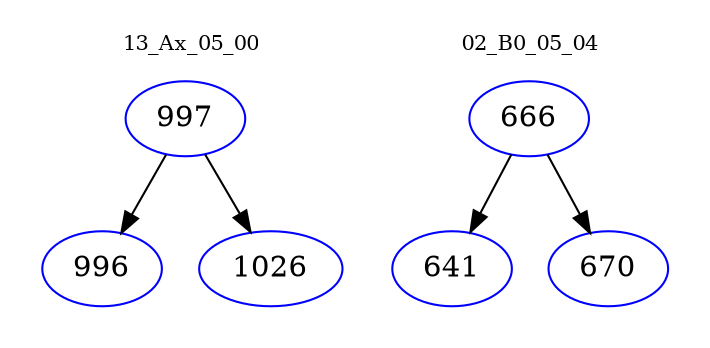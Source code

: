 digraph{
subgraph cluster_0 {
color = white
label = "13_Ax_05_00";
fontsize=10;
T0_997 [label="997", color="blue"]
T0_997 -> T0_996 [color="black"]
T0_996 [label="996", color="blue"]
T0_997 -> T0_1026 [color="black"]
T0_1026 [label="1026", color="blue"]
}
subgraph cluster_1 {
color = white
label = "02_B0_05_04";
fontsize=10;
T1_666 [label="666", color="blue"]
T1_666 -> T1_641 [color="black"]
T1_641 [label="641", color="blue"]
T1_666 -> T1_670 [color="black"]
T1_670 [label="670", color="blue"]
}
}
